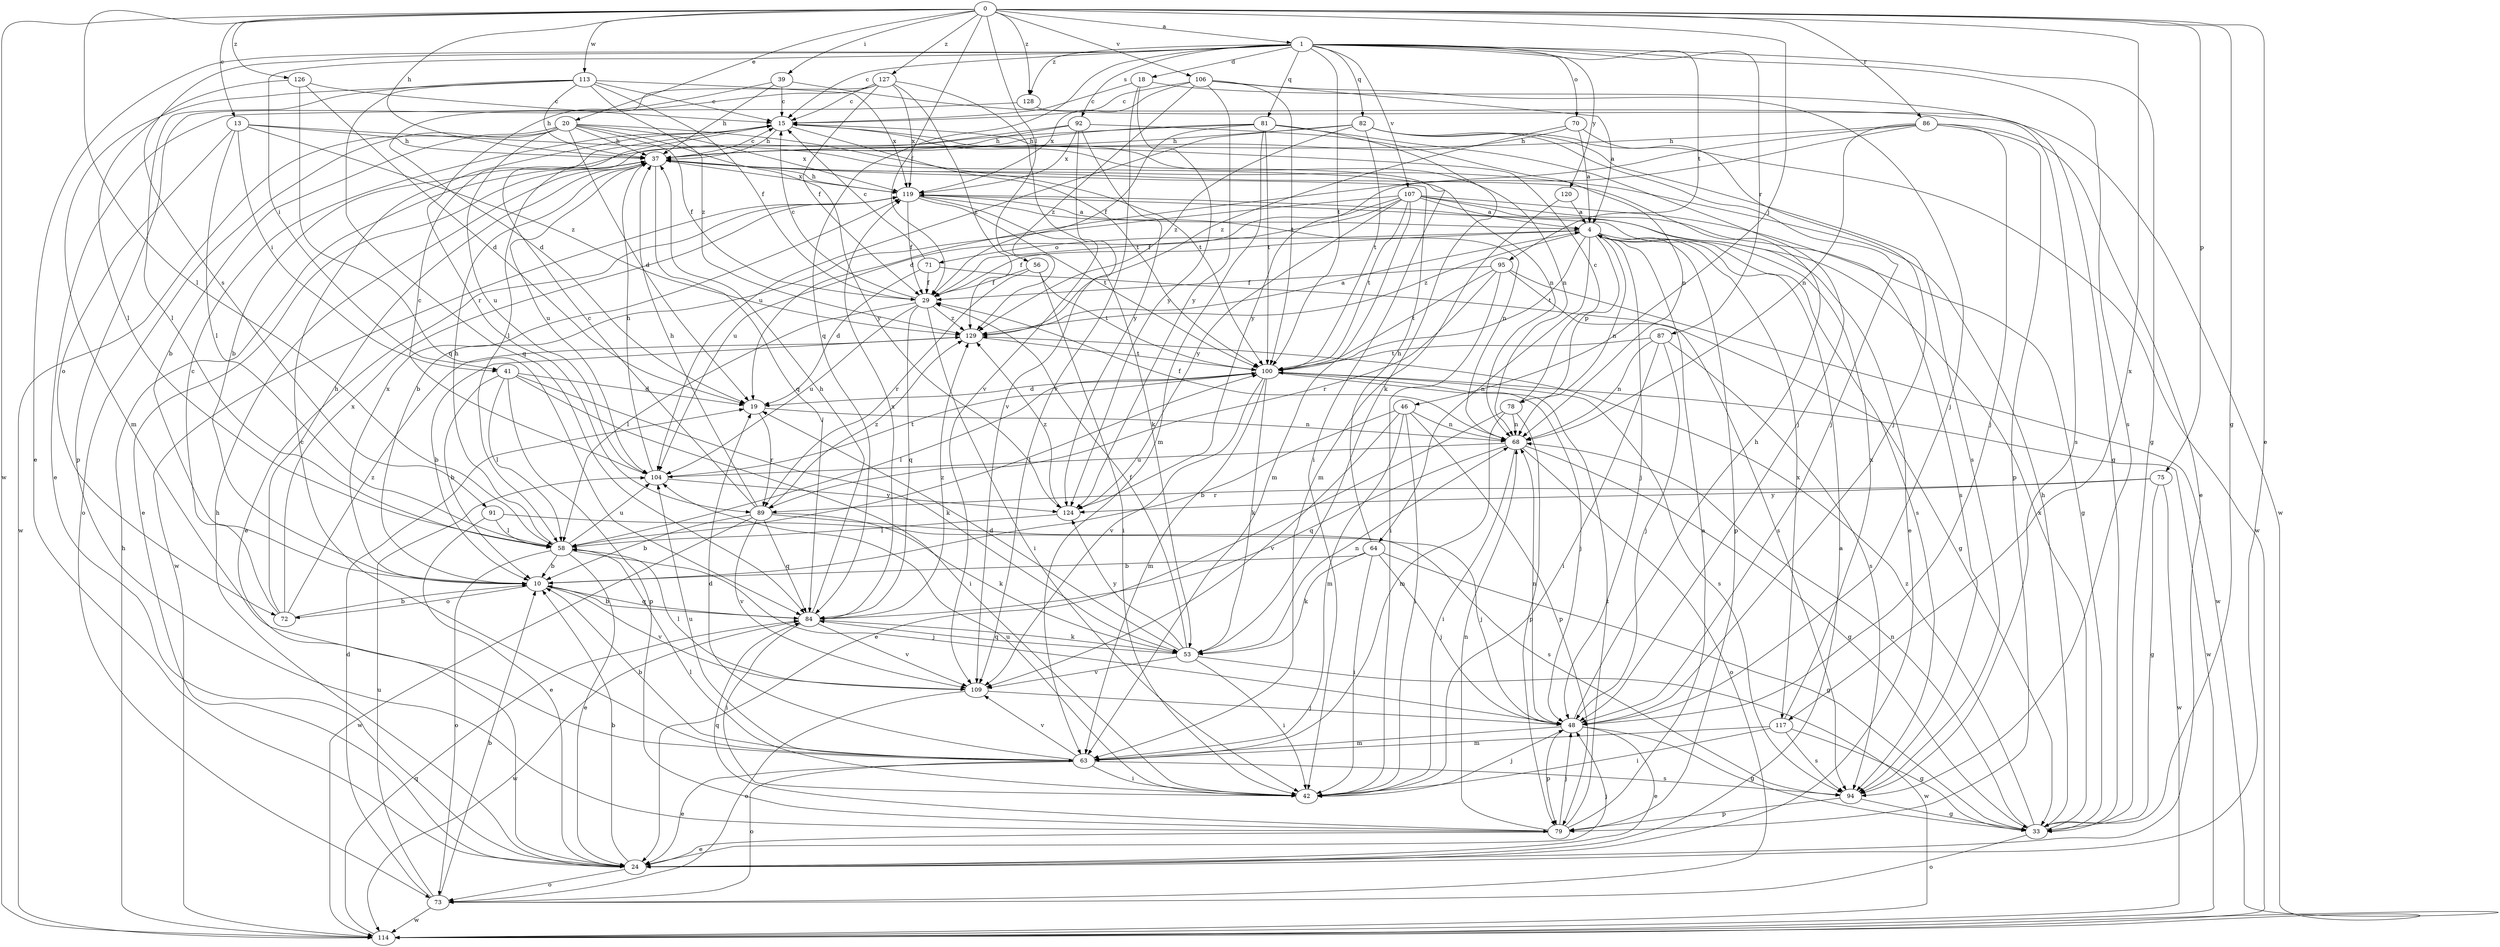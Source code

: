 strict digraph  {
0;
1;
4;
10;
13;
15;
18;
19;
20;
24;
29;
33;
37;
39;
41;
42;
46;
48;
53;
56;
58;
63;
64;
68;
70;
71;
72;
73;
75;
78;
79;
81;
82;
84;
86;
87;
89;
91;
92;
94;
95;
100;
104;
106;
107;
109;
113;
114;
117;
119;
120;
124;
126;
127;
128;
129;
0 -> 1  [label=a];
0 -> 13  [label=c];
0 -> 20  [label=e];
0 -> 24  [label=e];
0 -> 29  [label=f];
0 -> 33  [label=g];
0 -> 37  [label=h];
0 -> 39  [label=i];
0 -> 46  [label=j];
0 -> 56  [label=l];
0 -> 58  [label=l];
0 -> 75  [label=p];
0 -> 86  [label=r];
0 -> 106  [label=v];
0 -> 113  [label=w];
0 -> 114  [label=w];
0 -> 117  [label=x];
0 -> 126  [label=z];
0 -> 127  [label=z];
0 -> 128  [label=z];
1 -> 15  [label=c];
1 -> 18  [label=d];
1 -> 24  [label=e];
1 -> 33  [label=g];
1 -> 41  [label=i];
1 -> 70  [label=o];
1 -> 81  [label=q];
1 -> 82  [label=q];
1 -> 84  [label=q];
1 -> 87  [label=r];
1 -> 91  [label=s];
1 -> 92  [label=s];
1 -> 94  [label=s];
1 -> 95  [label=t];
1 -> 100  [label=t];
1 -> 107  [label=v];
1 -> 120  [label=y];
1 -> 128  [label=z];
4 -> 29  [label=f];
4 -> 48  [label=j];
4 -> 64  [label=n];
4 -> 68  [label=n];
4 -> 71  [label=o];
4 -> 78  [label=p];
4 -> 79  [label=p];
4 -> 94  [label=s];
4 -> 100  [label=t];
4 -> 117  [label=x];
4 -> 129  [label=z];
10 -> 72  [label=o];
10 -> 84  [label=q];
10 -> 109  [label=v];
10 -> 119  [label=x];
13 -> 37  [label=h];
13 -> 41  [label=i];
13 -> 58  [label=l];
13 -> 68  [label=n];
13 -> 72  [label=o];
13 -> 129  [label=z];
15 -> 37  [label=h];
15 -> 42  [label=i];
15 -> 68  [label=n];
15 -> 100  [label=t];
18 -> 15  [label=c];
18 -> 33  [label=g];
18 -> 109  [label=v];
18 -> 124  [label=y];
19 -> 68  [label=n];
19 -> 89  [label=r];
20 -> 10  [label=b];
20 -> 19  [label=d];
20 -> 29  [label=f];
20 -> 37  [label=h];
20 -> 73  [label=o];
20 -> 100  [label=t];
20 -> 104  [label=u];
20 -> 114  [label=w];
20 -> 119  [label=x];
20 -> 124  [label=y];
24 -> 4  [label=a];
24 -> 10  [label=b];
24 -> 37  [label=h];
24 -> 48  [label=j];
24 -> 73  [label=o];
29 -> 15  [label=c];
29 -> 42  [label=i];
29 -> 58  [label=l];
29 -> 84  [label=q];
29 -> 104  [label=u];
29 -> 129  [label=z];
33 -> 37  [label=h];
33 -> 68  [label=n];
33 -> 73  [label=o];
33 -> 119  [label=x];
33 -> 129  [label=z];
37 -> 15  [label=c];
37 -> 24  [label=e];
37 -> 84  [label=q];
37 -> 104  [label=u];
37 -> 119  [label=x];
39 -> 15  [label=c];
39 -> 19  [label=d];
39 -> 37  [label=h];
39 -> 94  [label=s];
41 -> 10  [label=b];
41 -> 19  [label=d];
41 -> 42  [label=i];
41 -> 53  [label=k];
41 -> 58  [label=l];
41 -> 79  [label=p];
42 -> 48  [label=j];
42 -> 58  [label=l];
42 -> 104  [label=u];
46 -> 10  [label=b];
46 -> 42  [label=i];
46 -> 63  [label=m];
46 -> 68  [label=n];
46 -> 79  [label=p];
46 -> 109  [label=v];
48 -> 24  [label=e];
48 -> 33  [label=g];
48 -> 37  [label=h];
48 -> 63  [label=m];
48 -> 68  [label=n];
48 -> 79  [label=p];
53 -> 19  [label=d];
53 -> 29  [label=f];
53 -> 42  [label=i];
53 -> 68  [label=n];
53 -> 84  [label=q];
53 -> 109  [label=v];
53 -> 114  [label=w];
53 -> 124  [label=y];
56 -> 29  [label=f];
56 -> 42  [label=i];
56 -> 89  [label=r];
56 -> 100  [label=t];
58 -> 10  [label=b];
58 -> 24  [label=e];
58 -> 37  [label=h];
58 -> 48  [label=j];
58 -> 73  [label=o];
58 -> 100  [label=t];
58 -> 104  [label=u];
63 -> 10  [label=b];
63 -> 15  [label=c];
63 -> 19  [label=d];
63 -> 24  [label=e];
63 -> 42  [label=i];
63 -> 73  [label=o];
63 -> 94  [label=s];
63 -> 104  [label=u];
63 -> 109  [label=v];
64 -> 10  [label=b];
64 -> 33  [label=g];
64 -> 37  [label=h];
64 -> 42  [label=i];
64 -> 48  [label=j];
64 -> 53  [label=k];
68 -> 29  [label=f];
68 -> 33  [label=g];
68 -> 42  [label=i];
68 -> 73  [label=o];
68 -> 84  [label=q];
68 -> 104  [label=u];
70 -> 4  [label=a];
70 -> 37  [label=h];
70 -> 48  [label=j];
70 -> 129  [label=z];
71 -> 15  [label=c];
71 -> 19  [label=d];
71 -> 29  [label=f];
71 -> 33  [label=g];
72 -> 10  [label=b];
72 -> 15  [label=c];
72 -> 37  [label=h];
72 -> 119  [label=x];
72 -> 129  [label=z];
73 -> 10  [label=b];
73 -> 19  [label=d];
73 -> 104  [label=u];
73 -> 114  [label=w];
75 -> 33  [label=g];
75 -> 89  [label=r];
75 -> 114  [label=w];
75 -> 124  [label=y];
78 -> 15  [label=c];
78 -> 24  [label=e];
78 -> 63  [label=m];
78 -> 68  [label=n];
78 -> 79  [label=p];
79 -> 4  [label=a];
79 -> 24  [label=e];
79 -> 48  [label=j];
79 -> 68  [label=n];
79 -> 84  [label=q];
79 -> 100  [label=t];
81 -> 10  [label=b];
81 -> 29  [label=f];
81 -> 37  [label=h];
81 -> 48  [label=j];
81 -> 53  [label=k];
81 -> 63  [label=m];
81 -> 100  [label=t];
82 -> 37  [label=h];
82 -> 48  [label=j];
82 -> 94  [label=s];
82 -> 100  [label=t];
82 -> 104  [label=u];
82 -> 114  [label=w];
82 -> 129  [label=z];
84 -> 10  [label=b];
84 -> 37  [label=h];
84 -> 42  [label=i];
84 -> 53  [label=k];
84 -> 109  [label=v];
84 -> 114  [label=w];
84 -> 119  [label=x];
84 -> 129  [label=z];
86 -> 19  [label=d];
86 -> 24  [label=e];
86 -> 37  [label=h];
86 -> 48  [label=j];
86 -> 68  [label=n];
86 -> 79  [label=p];
86 -> 124  [label=y];
87 -> 42  [label=i];
87 -> 48  [label=j];
87 -> 68  [label=n];
87 -> 94  [label=s];
87 -> 100  [label=t];
89 -> 10  [label=b];
89 -> 15  [label=c];
89 -> 37  [label=h];
89 -> 48  [label=j];
89 -> 53  [label=k];
89 -> 84  [label=q];
89 -> 109  [label=v];
89 -> 114  [label=w];
89 -> 129  [label=z];
91 -> 24  [label=e];
91 -> 58  [label=l];
91 -> 94  [label=s];
92 -> 37  [label=h];
92 -> 58  [label=l];
92 -> 68  [label=n];
92 -> 109  [label=v];
92 -> 119  [label=x];
92 -> 124  [label=y];
94 -> 33  [label=g];
94 -> 79  [label=p];
95 -> 29  [label=f];
95 -> 42  [label=i];
95 -> 89  [label=r];
95 -> 94  [label=s];
95 -> 100  [label=t];
95 -> 114  [label=w];
100 -> 19  [label=d];
100 -> 48  [label=j];
100 -> 53  [label=k];
100 -> 58  [label=l];
100 -> 63  [label=m];
100 -> 94  [label=s];
100 -> 109  [label=v];
100 -> 114  [label=w];
104 -> 15  [label=c];
104 -> 37  [label=h];
104 -> 100  [label=t];
104 -> 124  [label=y];
106 -> 4  [label=a];
106 -> 15  [label=c];
106 -> 48  [label=j];
106 -> 100  [label=t];
106 -> 119  [label=x];
106 -> 124  [label=y];
106 -> 129  [label=z];
107 -> 4  [label=a];
107 -> 10  [label=b];
107 -> 24  [label=e];
107 -> 29  [label=f];
107 -> 33  [label=g];
107 -> 63  [label=m];
107 -> 94  [label=s];
107 -> 100  [label=t];
107 -> 104  [label=u];
107 -> 124  [label=y];
109 -> 48  [label=j];
109 -> 58  [label=l];
109 -> 73  [label=o];
113 -> 15  [label=c];
113 -> 29  [label=f];
113 -> 37  [label=h];
113 -> 58  [label=l];
113 -> 63  [label=m];
113 -> 84  [label=q];
113 -> 119  [label=x];
113 -> 129  [label=z];
114 -> 37  [label=h];
114 -> 84  [label=q];
117 -> 33  [label=g];
117 -> 42  [label=i];
117 -> 63  [label=m];
117 -> 94  [label=s];
117 -> 119  [label=x];
119 -> 4  [label=a];
119 -> 24  [label=e];
119 -> 29  [label=f];
119 -> 37  [label=h];
119 -> 53  [label=k];
119 -> 68  [label=n];
119 -> 100  [label=t];
119 -> 114  [label=w];
120 -> 4  [label=a];
120 -> 63  [label=m];
124 -> 58  [label=l];
124 -> 129  [label=z];
126 -> 15  [label=c];
126 -> 19  [label=d];
126 -> 58  [label=l];
126 -> 84  [label=q];
127 -> 15  [label=c];
127 -> 29  [label=f];
127 -> 79  [label=p];
127 -> 89  [label=r];
127 -> 109  [label=v];
127 -> 119  [label=x];
127 -> 129  [label=z];
128 -> 24  [label=e];
128 -> 114  [label=w];
129 -> 4  [label=a];
129 -> 10  [label=b];
129 -> 100  [label=t];
}
